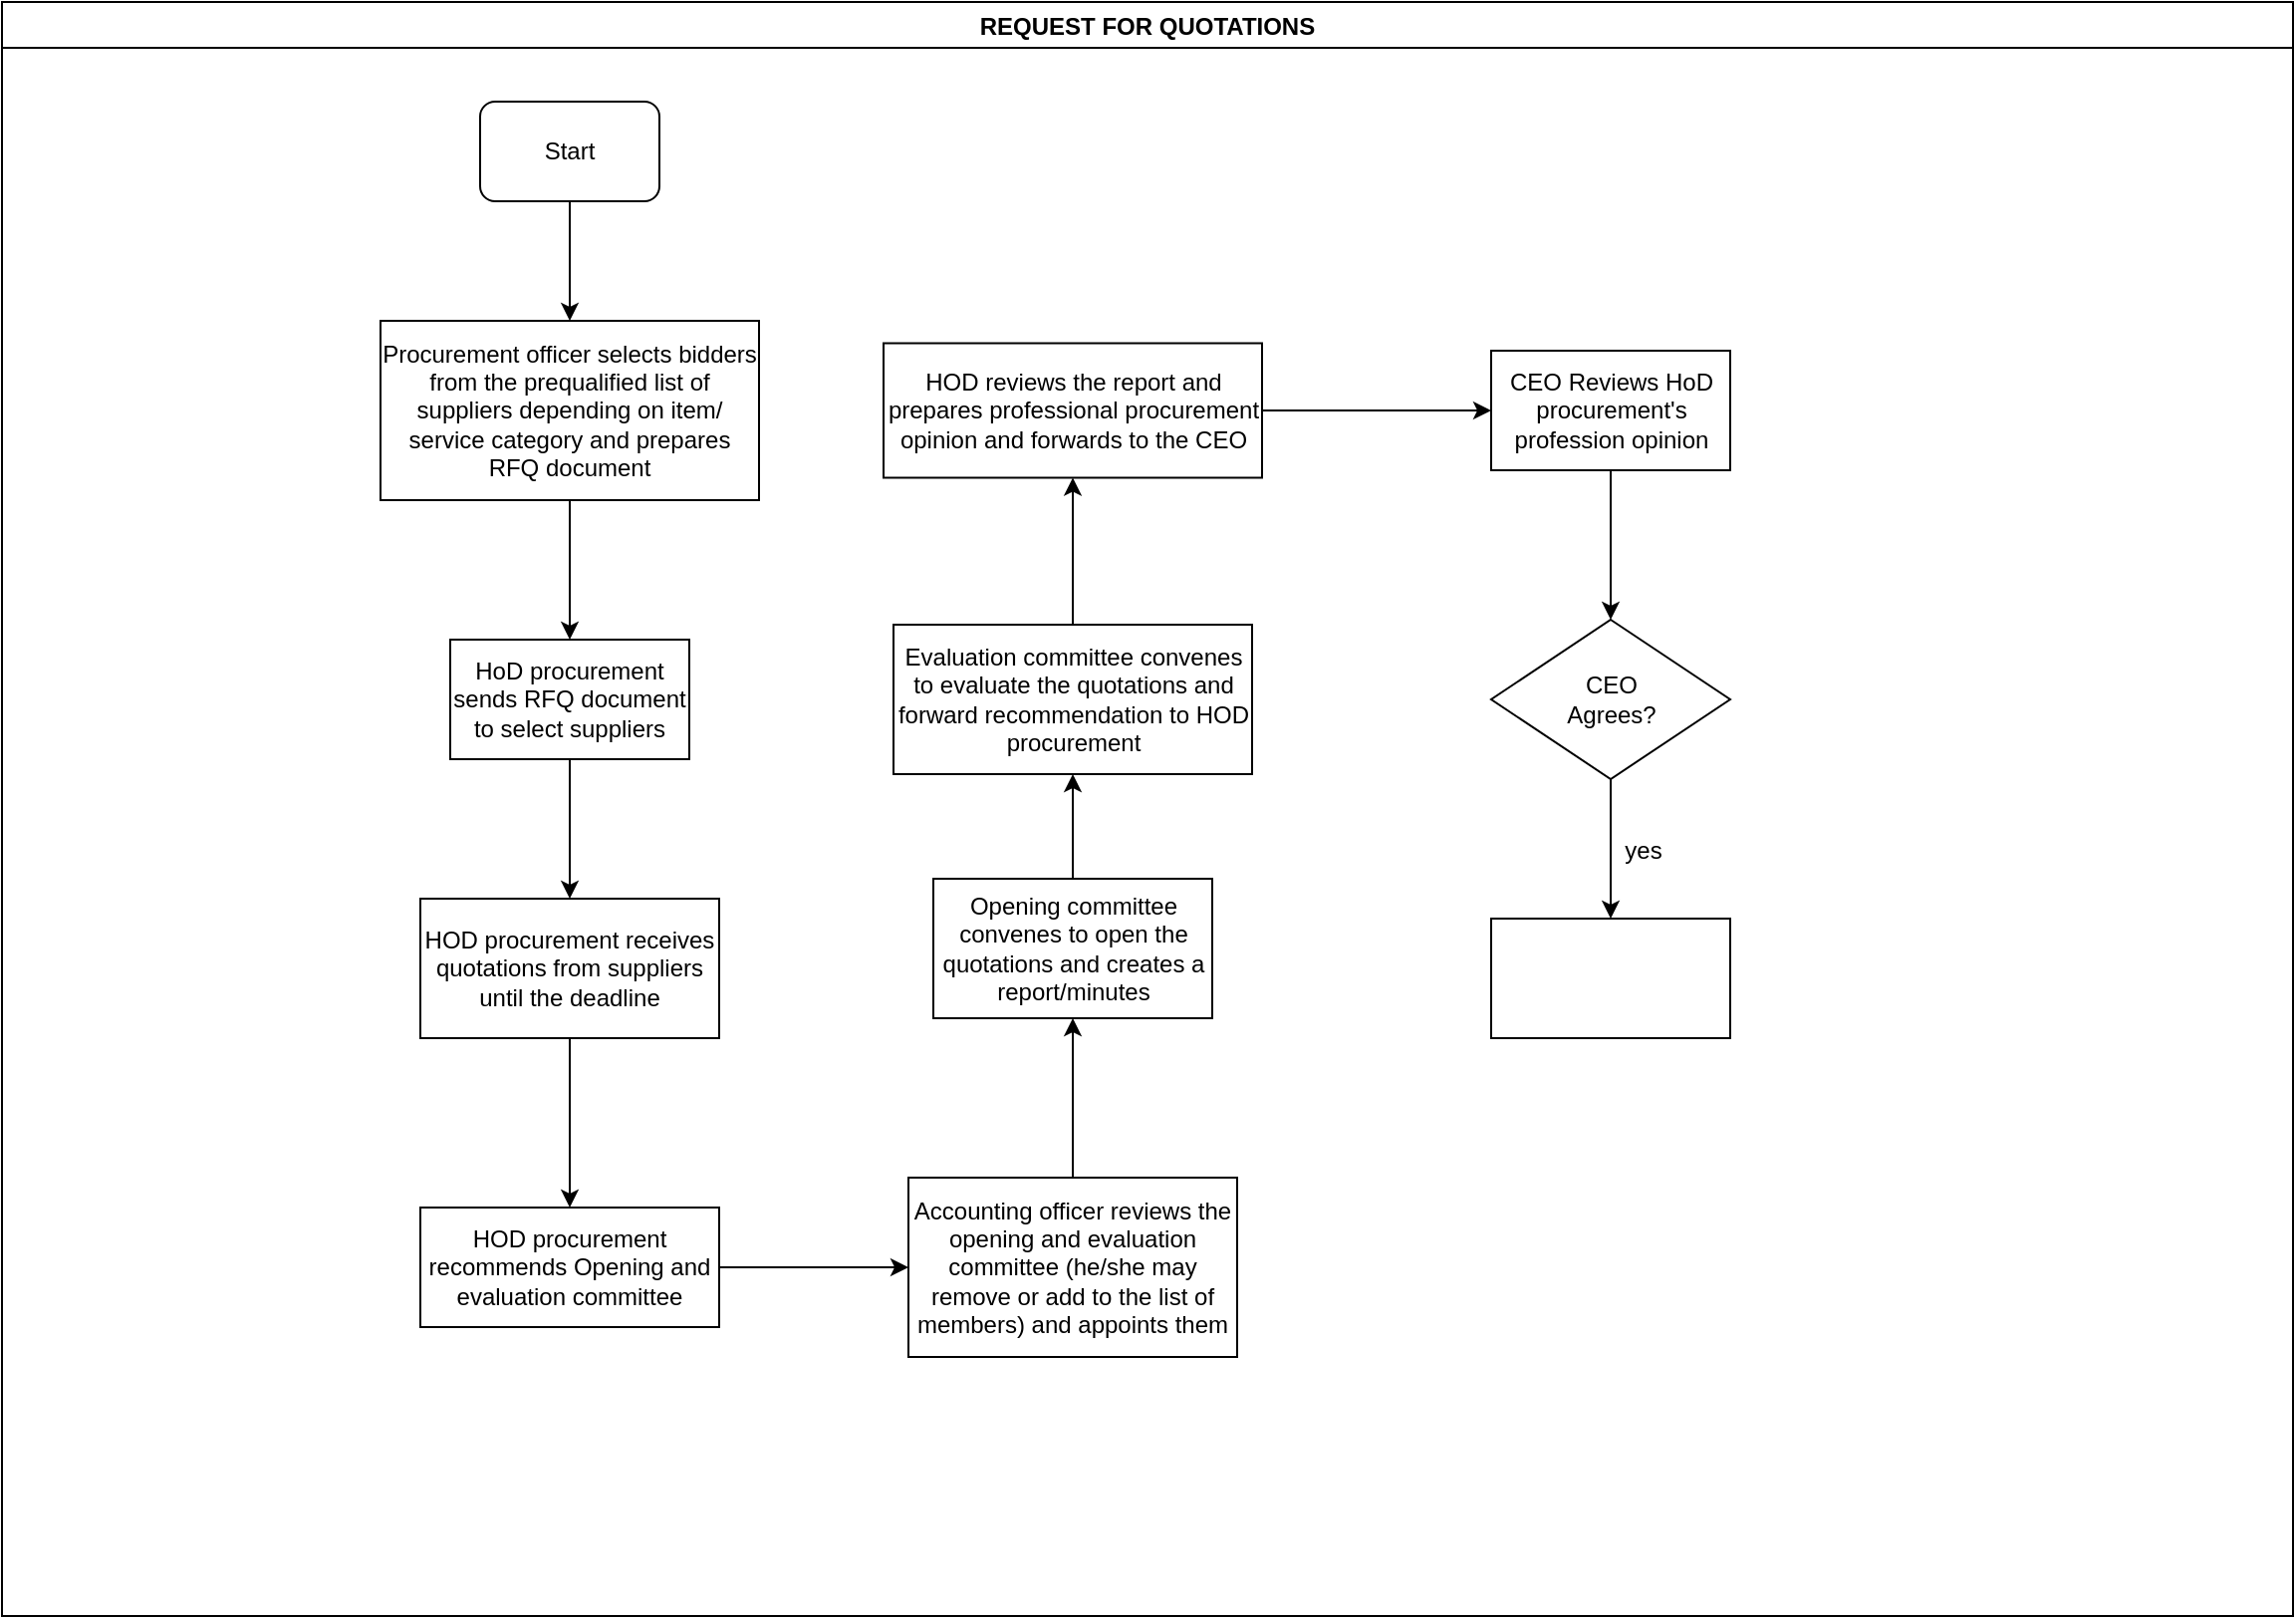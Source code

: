 <mxfile version="13.10.9" type="github">
  <diagram id="h_NAqzSGxbTrKUN2CKvY" name="Page-1">
    <mxGraphModel dx="1038" dy="547" grid="1" gridSize="10" guides="1" tooltips="1" connect="1" arrows="1" fold="1" page="1" pageScale="1" pageWidth="1169" pageHeight="827" math="0" shadow="0">
      <root>
        <mxCell id="0" />
        <mxCell id="1" parent="0" />
        <mxCell id="bB7W9YV56yQmfDV1i0yR-1" value="REQUEST FOR QUOTATIONS" style="swimlane;" vertex="1" parent="1">
          <mxGeometry x="10" y="10" width="1150" height="810" as="geometry" />
        </mxCell>
        <mxCell id="bB7W9YV56yQmfDV1i0yR-2" value="Start" style="rounded=1;whiteSpace=wrap;html=1;" vertex="1" parent="bB7W9YV56yQmfDV1i0yR-1">
          <mxGeometry x="240" y="50" width="90" height="50" as="geometry" />
        </mxCell>
        <mxCell id="bB7W9YV56yQmfDV1i0yR-5" value="Procurement officer selects bidders from the prequalified list of suppliers depending on item/ service category and prepares RFQ document" style="rounded=0;whiteSpace=wrap;html=1;" vertex="1" parent="bB7W9YV56yQmfDV1i0yR-1">
          <mxGeometry x="190" y="160" width="190" height="90" as="geometry" />
        </mxCell>
        <mxCell id="bB7W9YV56yQmfDV1i0yR-4" value="" style="edgeStyle=orthogonalEdgeStyle;rounded=0;orthogonalLoop=1;jettySize=auto;html=1;entryX=0.5;entryY=0;entryDx=0;entryDy=0;" edge="1" parent="bB7W9YV56yQmfDV1i0yR-1" source="bB7W9YV56yQmfDV1i0yR-2" target="bB7W9YV56yQmfDV1i0yR-5">
          <mxGeometry relative="1" as="geometry">
            <mxPoint x="285" y="175" as="targetPoint" />
          </mxGeometry>
        </mxCell>
        <mxCell id="bB7W9YV56yQmfDV1i0yR-6" value="HoD procurement sends RFQ document to select suppliers" style="whiteSpace=wrap;html=1;rounded=0;" vertex="1" parent="bB7W9YV56yQmfDV1i0yR-1">
          <mxGeometry x="225" y="320" width="120" height="60" as="geometry" />
        </mxCell>
        <mxCell id="bB7W9YV56yQmfDV1i0yR-7" value="" style="edgeStyle=orthogonalEdgeStyle;rounded=0;orthogonalLoop=1;jettySize=auto;html=1;" edge="1" parent="bB7W9YV56yQmfDV1i0yR-1" source="bB7W9YV56yQmfDV1i0yR-5" target="bB7W9YV56yQmfDV1i0yR-6">
          <mxGeometry relative="1" as="geometry" />
        </mxCell>
        <mxCell id="bB7W9YV56yQmfDV1i0yR-14" value="Opening committee convenes to open the quotations and creates a report/minutes" style="whiteSpace=wrap;html=1;rounded=0;" vertex="1" parent="bB7W9YV56yQmfDV1i0yR-1">
          <mxGeometry x="467.5" y="440" width="140" height="70" as="geometry" />
        </mxCell>
        <mxCell id="bB7W9YV56yQmfDV1i0yR-16" value="Evaluation committee convenes to evaluate the quotations and forward recommendation to HOD procurement" style="whiteSpace=wrap;html=1;rounded=0;" vertex="1" parent="bB7W9YV56yQmfDV1i0yR-1">
          <mxGeometry x="447.5" y="312.5" width="180" height="75" as="geometry" />
        </mxCell>
        <mxCell id="bB7W9YV56yQmfDV1i0yR-17" value="" style="edgeStyle=orthogonalEdgeStyle;rounded=0;orthogonalLoop=1;jettySize=auto;html=1;" edge="1" parent="bB7W9YV56yQmfDV1i0yR-1" source="bB7W9YV56yQmfDV1i0yR-14" target="bB7W9YV56yQmfDV1i0yR-16">
          <mxGeometry relative="1" as="geometry" />
        </mxCell>
        <mxCell id="bB7W9YV56yQmfDV1i0yR-18" value="HOD reviews the report and prepares professional procurement opinion and forwards to the CEO" style="whiteSpace=wrap;html=1;rounded=0;" vertex="1" parent="bB7W9YV56yQmfDV1i0yR-1">
          <mxGeometry x="442.5" y="171.25" width="190" height="67.5" as="geometry" />
        </mxCell>
        <mxCell id="bB7W9YV56yQmfDV1i0yR-19" value="" style="edgeStyle=orthogonalEdgeStyle;rounded=0;orthogonalLoop=1;jettySize=auto;html=1;" edge="1" parent="bB7W9YV56yQmfDV1i0yR-1" source="bB7W9YV56yQmfDV1i0yR-16" target="bB7W9YV56yQmfDV1i0yR-18">
          <mxGeometry relative="1" as="geometry" />
        </mxCell>
        <mxCell id="bB7W9YV56yQmfDV1i0yR-22" value="&lt;div&gt;CEO &lt;br&gt;&lt;/div&gt;&lt;div&gt;Agrees?&lt;/div&gt;" style="rhombus;whiteSpace=wrap;html=1;rounded=0;" vertex="1" parent="bB7W9YV56yQmfDV1i0yR-1">
          <mxGeometry x="747.5" y="310" width="120" height="80" as="geometry" />
        </mxCell>
        <mxCell id="bB7W9YV56yQmfDV1i0yR-24" value="" style="whiteSpace=wrap;html=1;rounded=0;" vertex="1" parent="bB7W9YV56yQmfDV1i0yR-1">
          <mxGeometry x="747.5" y="460" width="120" height="60" as="geometry" />
        </mxCell>
        <mxCell id="bB7W9YV56yQmfDV1i0yR-25" value="" style="edgeStyle=orthogonalEdgeStyle;rounded=0;orthogonalLoop=1;jettySize=auto;html=1;" edge="1" parent="bB7W9YV56yQmfDV1i0yR-1" source="bB7W9YV56yQmfDV1i0yR-22" target="bB7W9YV56yQmfDV1i0yR-24">
          <mxGeometry relative="1" as="geometry" />
        </mxCell>
        <mxCell id="bB7W9YV56yQmfDV1i0yR-26" value="yes" style="text;html=1;strokeColor=none;fillColor=none;align=center;verticalAlign=middle;whiteSpace=wrap;rounded=0;" vertex="1" parent="bB7W9YV56yQmfDV1i0yR-1">
          <mxGeometry x="804" y="416" width="40" height="20" as="geometry" />
        </mxCell>
        <mxCell id="bB7W9YV56yQmfDV1i0yR-11" value="" style="edgeStyle=orthogonalEdgeStyle;rounded=0;orthogonalLoop=1;jettySize=auto;html=1;" edge="1" parent="1" source="bB7W9YV56yQmfDV1i0yR-8" target="bB7W9YV56yQmfDV1i0yR-10">
          <mxGeometry relative="1" as="geometry" />
        </mxCell>
        <mxCell id="bB7W9YV56yQmfDV1i0yR-8" value="HOD procurement receives quotations from suppliers until the deadline" style="whiteSpace=wrap;html=1;rounded=0;" vertex="1" parent="1">
          <mxGeometry x="220" y="460" width="150" height="70" as="geometry" />
        </mxCell>
        <mxCell id="bB7W9YV56yQmfDV1i0yR-9" value="" style="edgeStyle=orthogonalEdgeStyle;rounded=0;orthogonalLoop=1;jettySize=auto;html=1;" edge="1" parent="1" source="bB7W9YV56yQmfDV1i0yR-6" target="bB7W9YV56yQmfDV1i0yR-8">
          <mxGeometry relative="1" as="geometry" />
        </mxCell>
        <mxCell id="bB7W9YV56yQmfDV1i0yR-13" value="" style="edgeStyle=orthogonalEdgeStyle;rounded=0;orthogonalLoop=1;jettySize=auto;html=1;" edge="1" parent="1" source="bB7W9YV56yQmfDV1i0yR-10" target="bB7W9YV56yQmfDV1i0yR-12">
          <mxGeometry relative="1" as="geometry" />
        </mxCell>
        <mxCell id="bB7W9YV56yQmfDV1i0yR-10" value="HOD procurement recommends Opening and evaluation committee" style="whiteSpace=wrap;html=1;rounded=0;" vertex="1" parent="1">
          <mxGeometry x="220" y="615" width="150" height="60" as="geometry" />
        </mxCell>
        <mxCell id="bB7W9YV56yQmfDV1i0yR-15" value="" style="edgeStyle=orthogonalEdgeStyle;rounded=0;orthogonalLoop=1;jettySize=auto;html=1;" edge="1" parent="1" source="bB7W9YV56yQmfDV1i0yR-12" target="bB7W9YV56yQmfDV1i0yR-14">
          <mxGeometry relative="1" as="geometry" />
        </mxCell>
        <mxCell id="bB7W9YV56yQmfDV1i0yR-12" value="Accounting officer reviews the opening and evaluation committee (he/she may remove or add to the list of members) and appoints them" style="whiteSpace=wrap;html=1;rounded=0;" vertex="1" parent="1">
          <mxGeometry x="465" y="600" width="165" height="90" as="geometry" />
        </mxCell>
        <mxCell id="bB7W9YV56yQmfDV1i0yR-23" value="" style="edgeStyle=orthogonalEdgeStyle;rounded=0;orthogonalLoop=1;jettySize=auto;html=1;" edge="1" parent="1" source="bB7W9YV56yQmfDV1i0yR-20" target="bB7W9YV56yQmfDV1i0yR-22">
          <mxGeometry relative="1" as="geometry" />
        </mxCell>
        <mxCell id="bB7W9YV56yQmfDV1i0yR-20" value="CEO Reviews HoD procurement&#39;s profession opinion" style="whiteSpace=wrap;html=1;rounded=0;" vertex="1" parent="1">
          <mxGeometry x="757.5" y="185" width="120" height="60" as="geometry" />
        </mxCell>
        <mxCell id="bB7W9YV56yQmfDV1i0yR-21" value="" style="edgeStyle=orthogonalEdgeStyle;rounded=0;orthogonalLoop=1;jettySize=auto;html=1;" edge="1" parent="1" source="bB7W9YV56yQmfDV1i0yR-18" target="bB7W9YV56yQmfDV1i0yR-20">
          <mxGeometry relative="1" as="geometry" />
        </mxCell>
      </root>
    </mxGraphModel>
  </diagram>
</mxfile>
